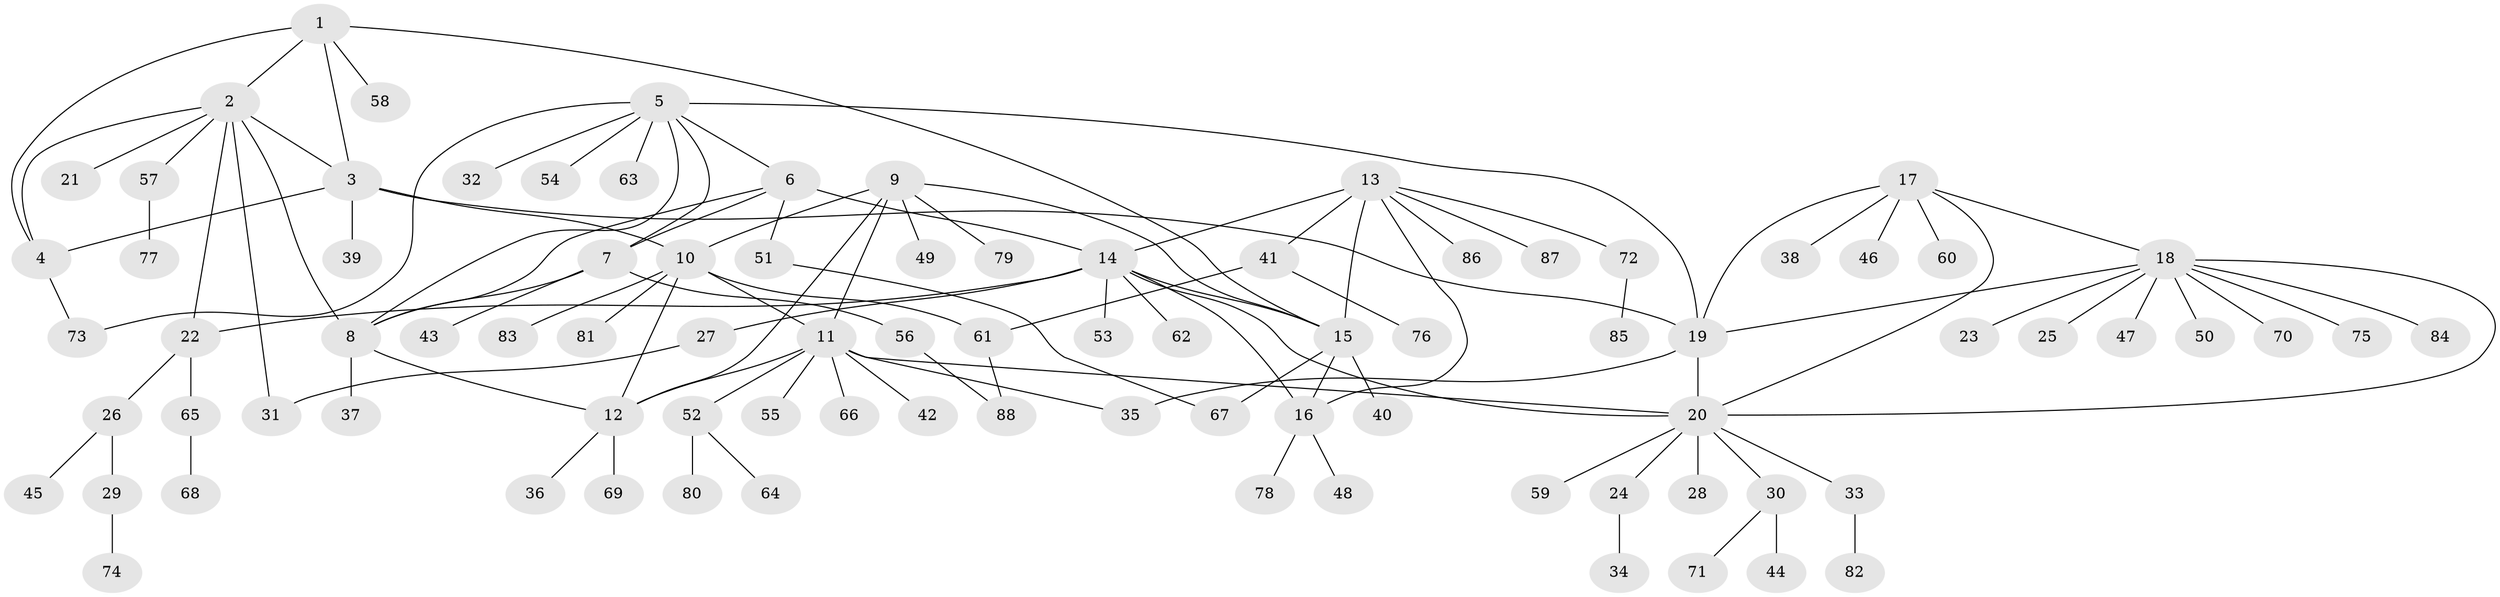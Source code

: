 // Generated by graph-tools (version 1.1) at 2025/37/03/09/25 02:37:35]
// undirected, 88 vertices, 115 edges
graph export_dot {
graph [start="1"]
  node [color=gray90,style=filled];
  1;
  2;
  3;
  4;
  5;
  6;
  7;
  8;
  9;
  10;
  11;
  12;
  13;
  14;
  15;
  16;
  17;
  18;
  19;
  20;
  21;
  22;
  23;
  24;
  25;
  26;
  27;
  28;
  29;
  30;
  31;
  32;
  33;
  34;
  35;
  36;
  37;
  38;
  39;
  40;
  41;
  42;
  43;
  44;
  45;
  46;
  47;
  48;
  49;
  50;
  51;
  52;
  53;
  54;
  55;
  56;
  57;
  58;
  59;
  60;
  61;
  62;
  63;
  64;
  65;
  66;
  67;
  68;
  69;
  70;
  71;
  72;
  73;
  74;
  75;
  76;
  77;
  78;
  79;
  80;
  81;
  82;
  83;
  84;
  85;
  86;
  87;
  88;
  1 -- 2;
  1 -- 3;
  1 -- 4;
  1 -- 15;
  1 -- 58;
  2 -- 3;
  2 -- 4;
  2 -- 8;
  2 -- 21;
  2 -- 22;
  2 -- 31;
  2 -- 57;
  3 -- 4;
  3 -- 10;
  3 -- 19;
  3 -- 39;
  4 -- 73;
  5 -- 6;
  5 -- 7;
  5 -- 8;
  5 -- 19;
  5 -- 32;
  5 -- 54;
  5 -- 63;
  5 -- 73;
  6 -- 7;
  6 -- 8;
  6 -- 14;
  6 -- 51;
  7 -- 8;
  7 -- 43;
  7 -- 56;
  8 -- 12;
  8 -- 37;
  9 -- 10;
  9 -- 11;
  9 -- 12;
  9 -- 15;
  9 -- 49;
  9 -- 79;
  10 -- 11;
  10 -- 12;
  10 -- 61;
  10 -- 81;
  10 -- 83;
  11 -- 12;
  11 -- 20;
  11 -- 35;
  11 -- 42;
  11 -- 52;
  11 -- 55;
  11 -- 66;
  12 -- 36;
  12 -- 69;
  13 -- 14;
  13 -- 15;
  13 -- 16;
  13 -- 41;
  13 -- 72;
  13 -- 86;
  13 -- 87;
  14 -- 15;
  14 -- 16;
  14 -- 20;
  14 -- 22;
  14 -- 27;
  14 -- 53;
  14 -- 62;
  15 -- 16;
  15 -- 40;
  15 -- 67;
  16 -- 48;
  16 -- 78;
  17 -- 18;
  17 -- 19;
  17 -- 20;
  17 -- 38;
  17 -- 46;
  17 -- 60;
  18 -- 19;
  18 -- 20;
  18 -- 23;
  18 -- 25;
  18 -- 47;
  18 -- 50;
  18 -- 70;
  18 -- 75;
  18 -- 84;
  19 -- 20;
  19 -- 35;
  20 -- 24;
  20 -- 28;
  20 -- 30;
  20 -- 33;
  20 -- 59;
  22 -- 26;
  22 -- 65;
  24 -- 34;
  26 -- 29;
  26 -- 45;
  27 -- 31;
  29 -- 74;
  30 -- 44;
  30 -- 71;
  33 -- 82;
  41 -- 61;
  41 -- 76;
  51 -- 67;
  52 -- 64;
  52 -- 80;
  56 -- 88;
  57 -- 77;
  61 -- 88;
  65 -- 68;
  72 -- 85;
}
